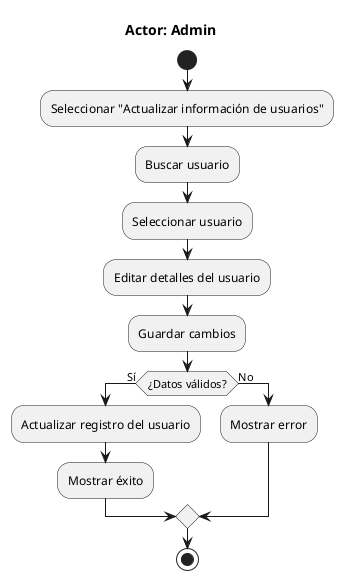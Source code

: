 @startuml
title Actor: Admin
start
:Seleccionar "Actualizar información de usuarios";
:Buscar usuario;
:Seleccionar usuario;
:Editar detalles del usuario;
:Guardar cambios;
if (¿Datos válidos?) then (Sí)
  :Actualizar registro del usuario;
  :Mostrar éxito;
else (No)
  :Mostrar error;
endif
stop
@enduml